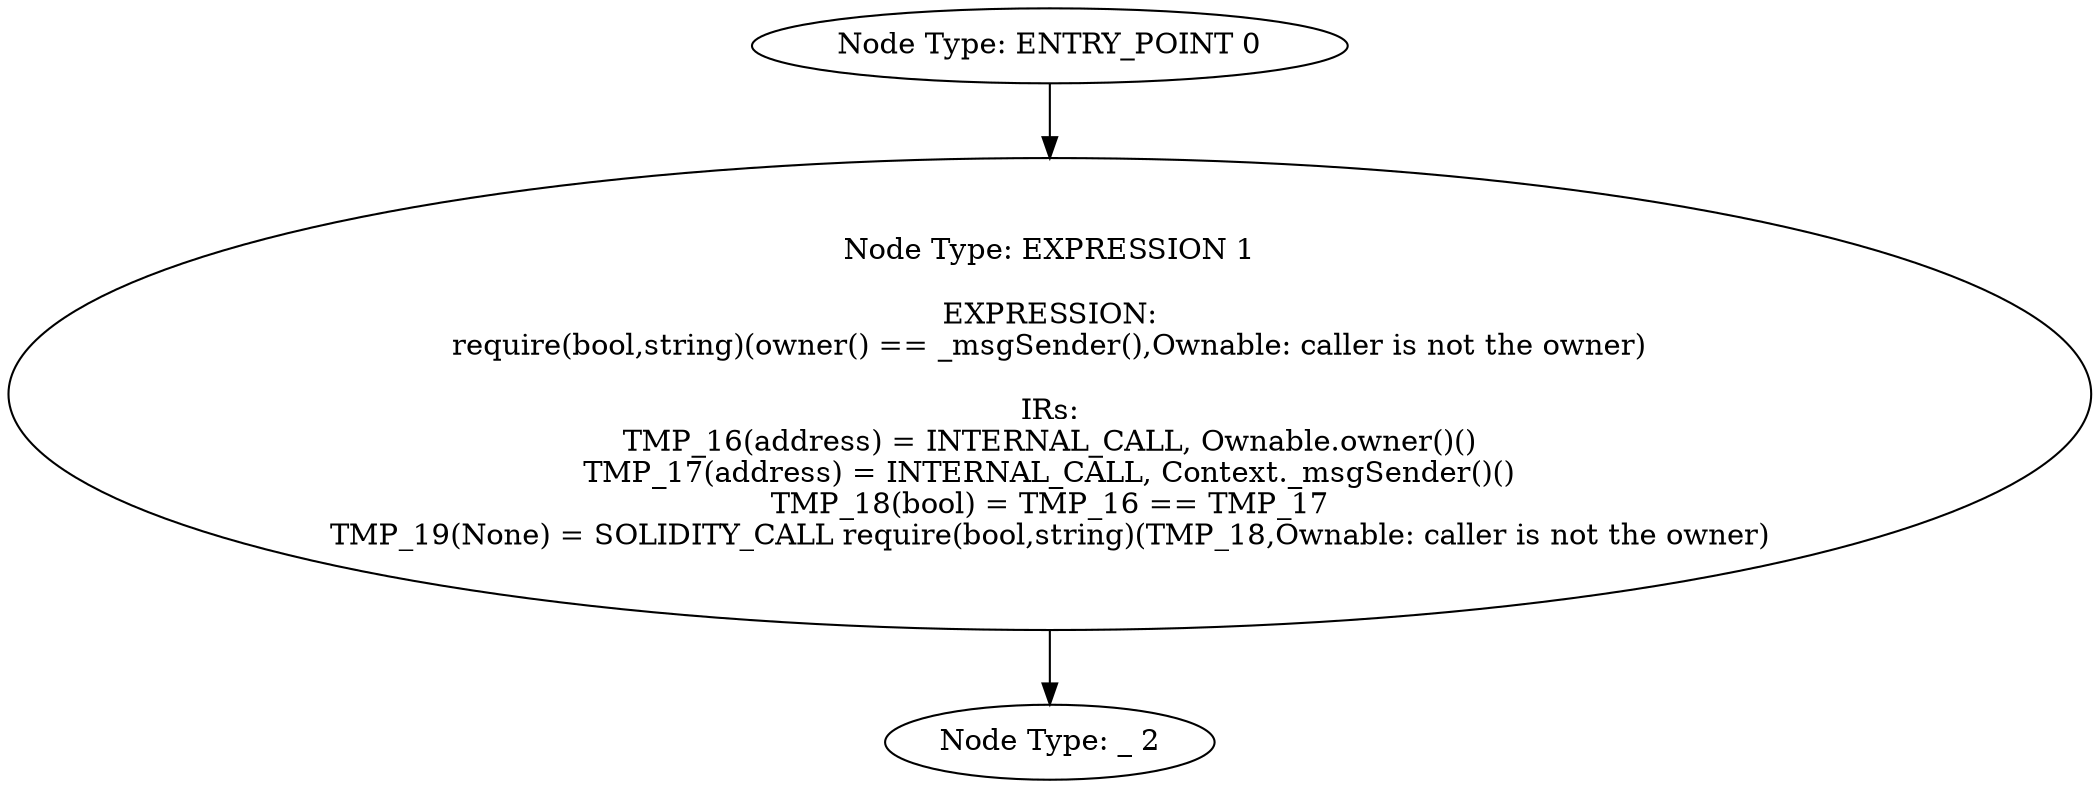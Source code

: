 digraph{
0[label="Node Type: ENTRY_POINT 0
"];
0->1;
1[label="Node Type: EXPRESSION 1

EXPRESSION:
require(bool,string)(owner() == _msgSender(),Ownable: caller is not the owner)

IRs:
TMP_16(address) = INTERNAL_CALL, Ownable.owner()()
TMP_17(address) = INTERNAL_CALL, Context._msgSender()()
TMP_18(bool) = TMP_16 == TMP_17
TMP_19(None) = SOLIDITY_CALL require(bool,string)(TMP_18,Ownable: caller is not the owner)"];
1->2;
2[label="Node Type: _ 2
"];
}
